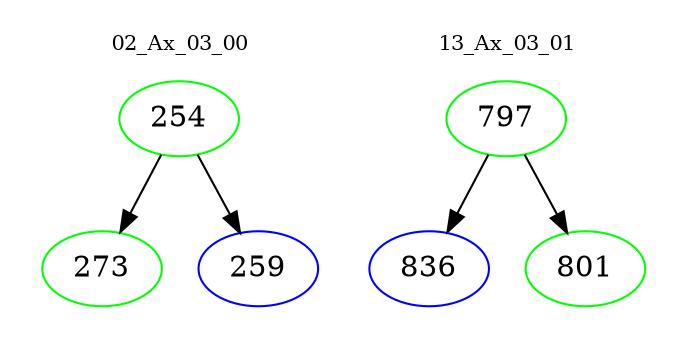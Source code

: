 digraph{
subgraph cluster_0 {
color = white
label = "02_Ax_03_00";
fontsize=10;
T0_254 [label="254", color="green"]
T0_254 -> T0_273 [color="black"]
T0_273 [label="273", color="green"]
T0_254 -> T0_259 [color="black"]
T0_259 [label="259", color="blue"]
}
subgraph cluster_1 {
color = white
label = "13_Ax_03_01";
fontsize=10;
T1_797 [label="797", color="green"]
T1_797 -> T1_836 [color="black"]
T1_836 [label="836", color="blue"]
T1_797 -> T1_801 [color="black"]
T1_801 [label="801", color="green"]
}
}
